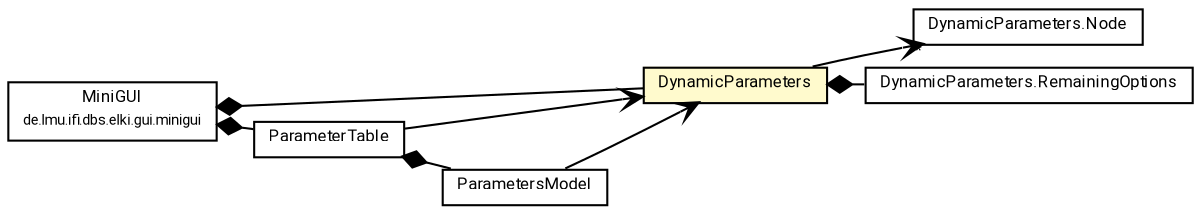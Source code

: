 #!/usr/local/bin/dot
#
# Class diagram 
# Generated by UMLGraph version R5_7_2-60-g0e99a6 (http://www.spinellis.gr/umlgraph/)
#

digraph G {
	graph [fontnames="svg"]
	edge [fontname="Roboto",fontsize=7,labelfontname="Roboto",labelfontsize=7,color="black"];
	node [fontname="Roboto",fontcolor="black",fontsize=8,shape=plaintext,margin=0,width=0,height=0];
	nodesep=0.15;
	ranksep=0.25;
	rankdir=LR;
	// de.lmu.ifi.dbs.elki.gui.minigui.MiniGUI
	c3684853 [label=<<table title="de.lmu.ifi.dbs.elki.gui.minigui.MiniGUI" border="0" cellborder="1" cellspacing="0" cellpadding="2" href="../minigui/MiniGUI.html" target="_parent">
		<tr><td><table border="0" cellspacing="0" cellpadding="1">
		<tr><td align="center" balign="center"> <font face="Roboto">MiniGUI</font> </td></tr>
		<tr><td align="center" balign="center"> <font face="Roboto" point-size="7.0">de.lmu.ifi.dbs.elki.gui.minigui</font> </td></tr>
		</table></td></tr>
		</table>>, URL="../minigui/MiniGUI.html"];
	// de.lmu.ifi.dbs.elki.gui.util.DynamicParameters
	c3684857 [label=<<table title="de.lmu.ifi.dbs.elki.gui.util.DynamicParameters" border="0" cellborder="1" cellspacing="0" cellpadding="2" bgcolor="lemonChiffon" href="DynamicParameters.html" target="_parent">
		<tr><td><table border="0" cellspacing="0" cellpadding="1">
		<tr><td align="center" balign="center"> <font face="Roboto">DynamicParameters</font> </td></tr>
		</table></td></tr>
		</table>>, URL="DynamicParameters.html"];
	// de.lmu.ifi.dbs.elki.gui.util.DynamicParameters.Node
	c3684858 [label=<<table title="de.lmu.ifi.dbs.elki.gui.util.DynamicParameters.Node" border="0" cellborder="1" cellspacing="0" cellpadding="2" href="DynamicParameters.Node.html" target="_parent">
		<tr><td><table border="0" cellspacing="0" cellpadding="1">
		<tr><td align="center" balign="center"> <font face="Roboto">DynamicParameters.Node</font> </td></tr>
		</table></td></tr>
		</table>>, URL="DynamicParameters.Node.html"];
	// de.lmu.ifi.dbs.elki.gui.util.DynamicParameters.RemainingOptions
	c3684859 [label=<<table title="de.lmu.ifi.dbs.elki.gui.util.DynamicParameters.RemainingOptions" border="0" cellborder="1" cellspacing="0" cellpadding="2" href="DynamicParameters.RemainingOptions.html" target="_parent">
		<tr><td><table border="0" cellspacing="0" cellpadding="1">
		<tr><td align="center" balign="center"> <font face="Roboto">DynamicParameters.RemainingOptions</font> </td></tr>
		</table></td></tr>
		</table>>, URL="DynamicParameters.RemainingOptions.html"];
	// de.lmu.ifi.dbs.elki.gui.util.ParameterTable
	c3684860 [label=<<table title="de.lmu.ifi.dbs.elki.gui.util.ParameterTable" border="0" cellborder="1" cellspacing="0" cellpadding="2" href="ParameterTable.html" target="_parent">
		<tr><td><table border="0" cellspacing="0" cellpadding="1">
		<tr><td align="center" balign="center"> <font face="Roboto">ParameterTable</font> </td></tr>
		</table></td></tr>
		</table>>, URL="ParameterTable.html"];
	// de.lmu.ifi.dbs.elki.gui.util.ParametersModel
	c3684868 [label=<<table title="de.lmu.ifi.dbs.elki.gui.util.ParametersModel" border="0" cellborder="1" cellspacing="0" cellpadding="2" href="ParametersModel.html" target="_parent">
		<tr><td><table border="0" cellspacing="0" cellpadding="1">
		<tr><td align="center" balign="center"> <font face="Roboto">ParametersModel</font> </td></tr>
		</table></td></tr>
		</table>>, URL="ParametersModel.html"];
	// de.lmu.ifi.dbs.elki.gui.minigui.MiniGUI composed de.lmu.ifi.dbs.elki.gui.util.ParameterTable
	c3684853 -> c3684860 [arrowhead=none,arrowtail=diamond,dir=back,weight=6];
	// de.lmu.ifi.dbs.elki.gui.minigui.MiniGUI composed de.lmu.ifi.dbs.elki.gui.util.DynamicParameters
	c3684853 -> c3684857 [arrowhead=none,arrowtail=diamond,dir=back,weight=6];
	// de.lmu.ifi.dbs.elki.gui.util.DynamicParameters composed de.lmu.ifi.dbs.elki.gui.util.DynamicParameters.RemainingOptions
	c3684857 -> c3684859 [arrowhead=none,arrowtail=diamond,dir=back,weight=6];
	// de.lmu.ifi.dbs.elki.gui.util.ParameterTable composed de.lmu.ifi.dbs.elki.gui.util.ParametersModel
	c3684860 -> c3684868 [arrowhead=none,arrowtail=diamond,dir=back,weight=6];
	// de.lmu.ifi.dbs.elki.gui.util.DynamicParameters navassoc de.lmu.ifi.dbs.elki.gui.util.DynamicParameters.Node
	c3684857 -> c3684858 [arrowhead=open,weight=1,headlabel="*"];
	// de.lmu.ifi.dbs.elki.gui.util.ParameterTable navassoc de.lmu.ifi.dbs.elki.gui.util.DynamicParameters
	c3684860 -> c3684857 [arrowhead=open,weight=1];
	// de.lmu.ifi.dbs.elki.gui.util.ParametersModel navassoc de.lmu.ifi.dbs.elki.gui.util.DynamicParameters
	c3684868 -> c3684857 [arrowhead=open,weight=1];
}

